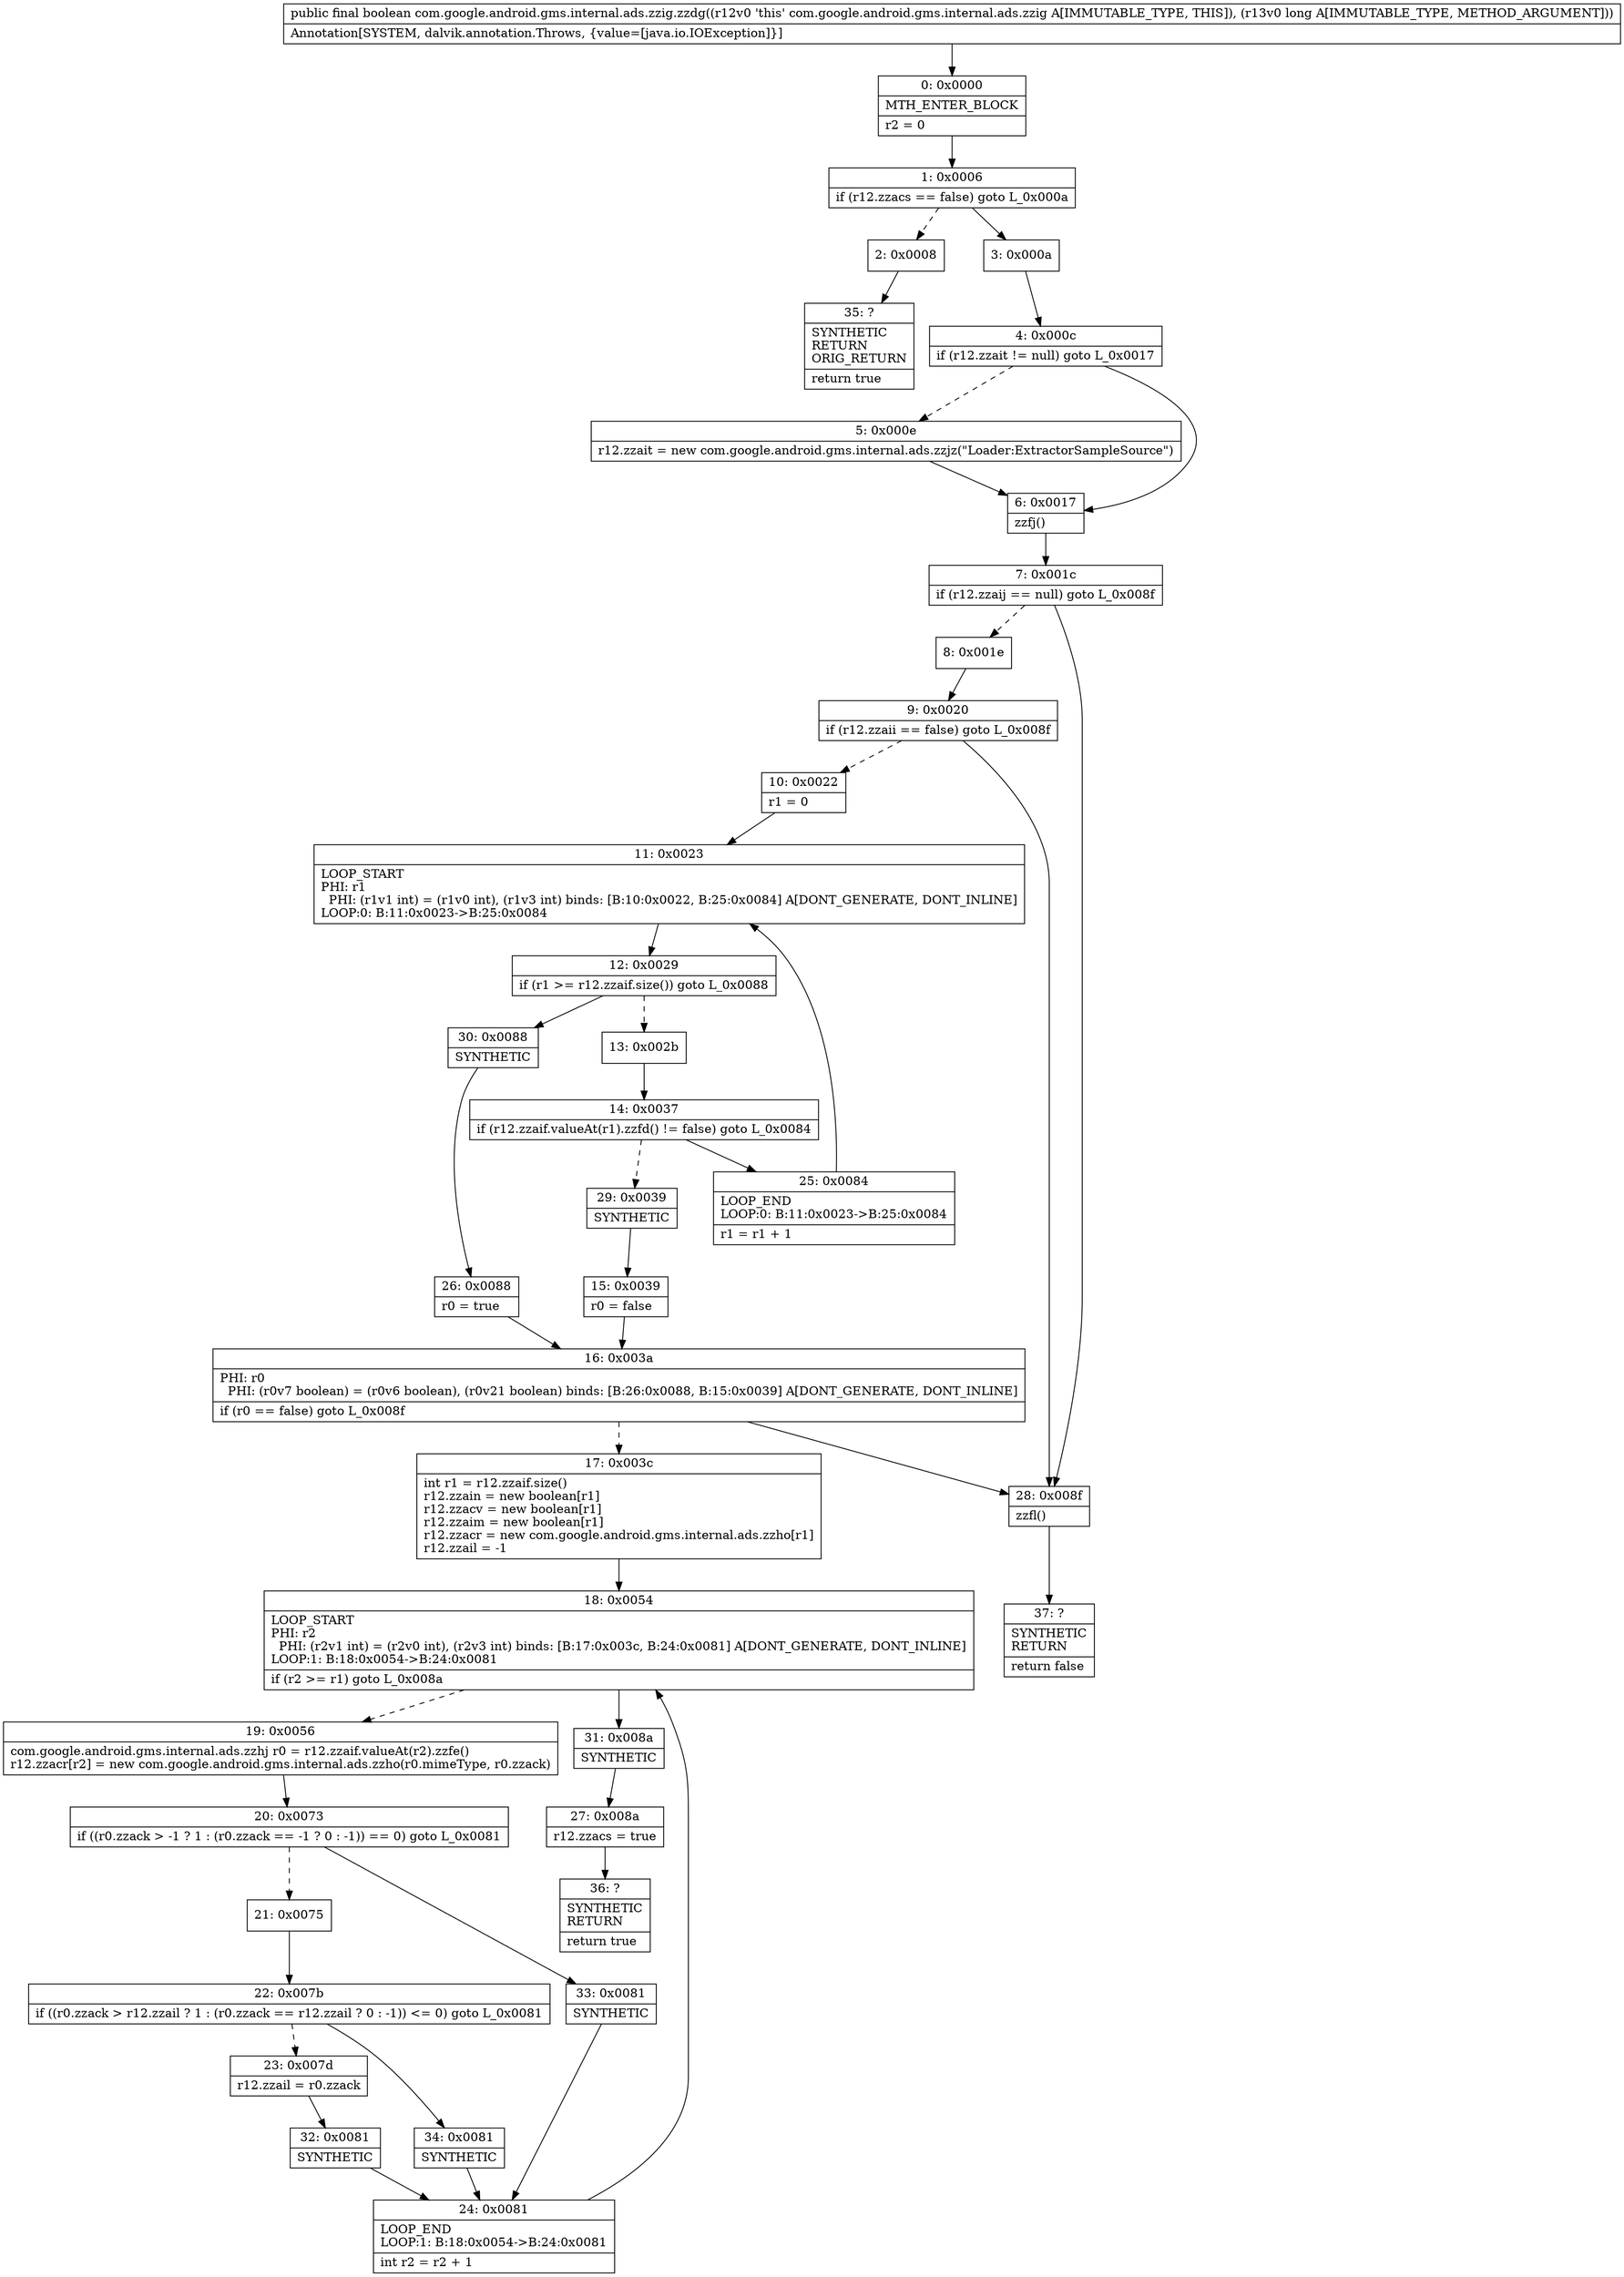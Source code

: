 digraph "CFG forcom.google.android.gms.internal.ads.zzig.zzdg(J)Z" {
Node_0 [shape=record,label="{0\:\ 0x0000|MTH_ENTER_BLOCK\l|r2 = 0\l}"];
Node_1 [shape=record,label="{1\:\ 0x0006|if (r12.zzacs == false) goto L_0x000a\l}"];
Node_2 [shape=record,label="{2\:\ 0x0008}"];
Node_3 [shape=record,label="{3\:\ 0x000a}"];
Node_4 [shape=record,label="{4\:\ 0x000c|if (r12.zzait != null) goto L_0x0017\l}"];
Node_5 [shape=record,label="{5\:\ 0x000e|r12.zzait = new com.google.android.gms.internal.ads.zzjz(\"Loader:ExtractorSampleSource\")\l}"];
Node_6 [shape=record,label="{6\:\ 0x0017|zzfj()\l}"];
Node_7 [shape=record,label="{7\:\ 0x001c|if (r12.zzaij == null) goto L_0x008f\l}"];
Node_8 [shape=record,label="{8\:\ 0x001e}"];
Node_9 [shape=record,label="{9\:\ 0x0020|if (r12.zzaii == false) goto L_0x008f\l}"];
Node_10 [shape=record,label="{10\:\ 0x0022|r1 = 0\l}"];
Node_11 [shape=record,label="{11\:\ 0x0023|LOOP_START\lPHI: r1 \l  PHI: (r1v1 int) = (r1v0 int), (r1v3 int) binds: [B:10:0x0022, B:25:0x0084] A[DONT_GENERATE, DONT_INLINE]\lLOOP:0: B:11:0x0023\-\>B:25:0x0084\l}"];
Node_12 [shape=record,label="{12\:\ 0x0029|if (r1 \>= r12.zzaif.size()) goto L_0x0088\l}"];
Node_13 [shape=record,label="{13\:\ 0x002b}"];
Node_14 [shape=record,label="{14\:\ 0x0037|if (r12.zzaif.valueAt(r1).zzfd() != false) goto L_0x0084\l}"];
Node_15 [shape=record,label="{15\:\ 0x0039|r0 = false\l}"];
Node_16 [shape=record,label="{16\:\ 0x003a|PHI: r0 \l  PHI: (r0v7 boolean) = (r0v6 boolean), (r0v21 boolean) binds: [B:26:0x0088, B:15:0x0039] A[DONT_GENERATE, DONT_INLINE]\l|if (r0 == false) goto L_0x008f\l}"];
Node_17 [shape=record,label="{17\:\ 0x003c|int r1 = r12.zzaif.size()\lr12.zzain = new boolean[r1]\lr12.zzacv = new boolean[r1]\lr12.zzaim = new boolean[r1]\lr12.zzacr = new com.google.android.gms.internal.ads.zzho[r1]\lr12.zzail = \-1\l}"];
Node_18 [shape=record,label="{18\:\ 0x0054|LOOP_START\lPHI: r2 \l  PHI: (r2v1 int) = (r2v0 int), (r2v3 int) binds: [B:17:0x003c, B:24:0x0081] A[DONT_GENERATE, DONT_INLINE]\lLOOP:1: B:18:0x0054\-\>B:24:0x0081\l|if (r2 \>= r1) goto L_0x008a\l}"];
Node_19 [shape=record,label="{19\:\ 0x0056|com.google.android.gms.internal.ads.zzhj r0 = r12.zzaif.valueAt(r2).zzfe()\lr12.zzacr[r2] = new com.google.android.gms.internal.ads.zzho(r0.mimeType, r0.zzack)\l}"];
Node_20 [shape=record,label="{20\:\ 0x0073|if ((r0.zzack \> \-1 ? 1 : (r0.zzack == \-1 ? 0 : \-1)) == 0) goto L_0x0081\l}"];
Node_21 [shape=record,label="{21\:\ 0x0075}"];
Node_22 [shape=record,label="{22\:\ 0x007b|if ((r0.zzack \> r12.zzail ? 1 : (r0.zzack == r12.zzail ? 0 : \-1)) \<= 0) goto L_0x0081\l}"];
Node_23 [shape=record,label="{23\:\ 0x007d|r12.zzail = r0.zzack\l}"];
Node_24 [shape=record,label="{24\:\ 0x0081|LOOP_END\lLOOP:1: B:18:0x0054\-\>B:24:0x0081\l|int r2 = r2 + 1\l}"];
Node_25 [shape=record,label="{25\:\ 0x0084|LOOP_END\lLOOP:0: B:11:0x0023\-\>B:25:0x0084\l|r1 = r1 + 1\l}"];
Node_26 [shape=record,label="{26\:\ 0x0088|r0 = true\l}"];
Node_27 [shape=record,label="{27\:\ 0x008a|r12.zzacs = true\l}"];
Node_28 [shape=record,label="{28\:\ 0x008f|zzfl()\l}"];
Node_29 [shape=record,label="{29\:\ 0x0039|SYNTHETIC\l}"];
Node_30 [shape=record,label="{30\:\ 0x0088|SYNTHETIC\l}"];
Node_31 [shape=record,label="{31\:\ 0x008a|SYNTHETIC\l}"];
Node_32 [shape=record,label="{32\:\ 0x0081|SYNTHETIC\l}"];
Node_33 [shape=record,label="{33\:\ 0x0081|SYNTHETIC\l}"];
Node_34 [shape=record,label="{34\:\ 0x0081|SYNTHETIC\l}"];
Node_35 [shape=record,label="{35\:\ ?|SYNTHETIC\lRETURN\lORIG_RETURN\l|return true\l}"];
Node_36 [shape=record,label="{36\:\ ?|SYNTHETIC\lRETURN\l|return true\l}"];
Node_37 [shape=record,label="{37\:\ ?|SYNTHETIC\lRETURN\l|return false\l}"];
MethodNode[shape=record,label="{public final boolean com.google.android.gms.internal.ads.zzig.zzdg((r12v0 'this' com.google.android.gms.internal.ads.zzig A[IMMUTABLE_TYPE, THIS]), (r13v0 long A[IMMUTABLE_TYPE, METHOD_ARGUMENT]))  | Annotation[SYSTEM, dalvik.annotation.Throws, \{value=[java.io.IOException]\}]\l}"];
MethodNode -> Node_0;
Node_0 -> Node_1;
Node_1 -> Node_2[style=dashed];
Node_1 -> Node_3;
Node_2 -> Node_35;
Node_3 -> Node_4;
Node_4 -> Node_5[style=dashed];
Node_4 -> Node_6;
Node_5 -> Node_6;
Node_6 -> Node_7;
Node_7 -> Node_8[style=dashed];
Node_7 -> Node_28;
Node_8 -> Node_9;
Node_9 -> Node_10[style=dashed];
Node_9 -> Node_28;
Node_10 -> Node_11;
Node_11 -> Node_12;
Node_12 -> Node_13[style=dashed];
Node_12 -> Node_30;
Node_13 -> Node_14;
Node_14 -> Node_25;
Node_14 -> Node_29[style=dashed];
Node_15 -> Node_16;
Node_16 -> Node_17[style=dashed];
Node_16 -> Node_28;
Node_17 -> Node_18;
Node_18 -> Node_19[style=dashed];
Node_18 -> Node_31;
Node_19 -> Node_20;
Node_20 -> Node_21[style=dashed];
Node_20 -> Node_33;
Node_21 -> Node_22;
Node_22 -> Node_23[style=dashed];
Node_22 -> Node_34;
Node_23 -> Node_32;
Node_24 -> Node_18;
Node_25 -> Node_11;
Node_26 -> Node_16;
Node_27 -> Node_36;
Node_28 -> Node_37;
Node_29 -> Node_15;
Node_30 -> Node_26;
Node_31 -> Node_27;
Node_32 -> Node_24;
Node_33 -> Node_24;
Node_34 -> Node_24;
}

